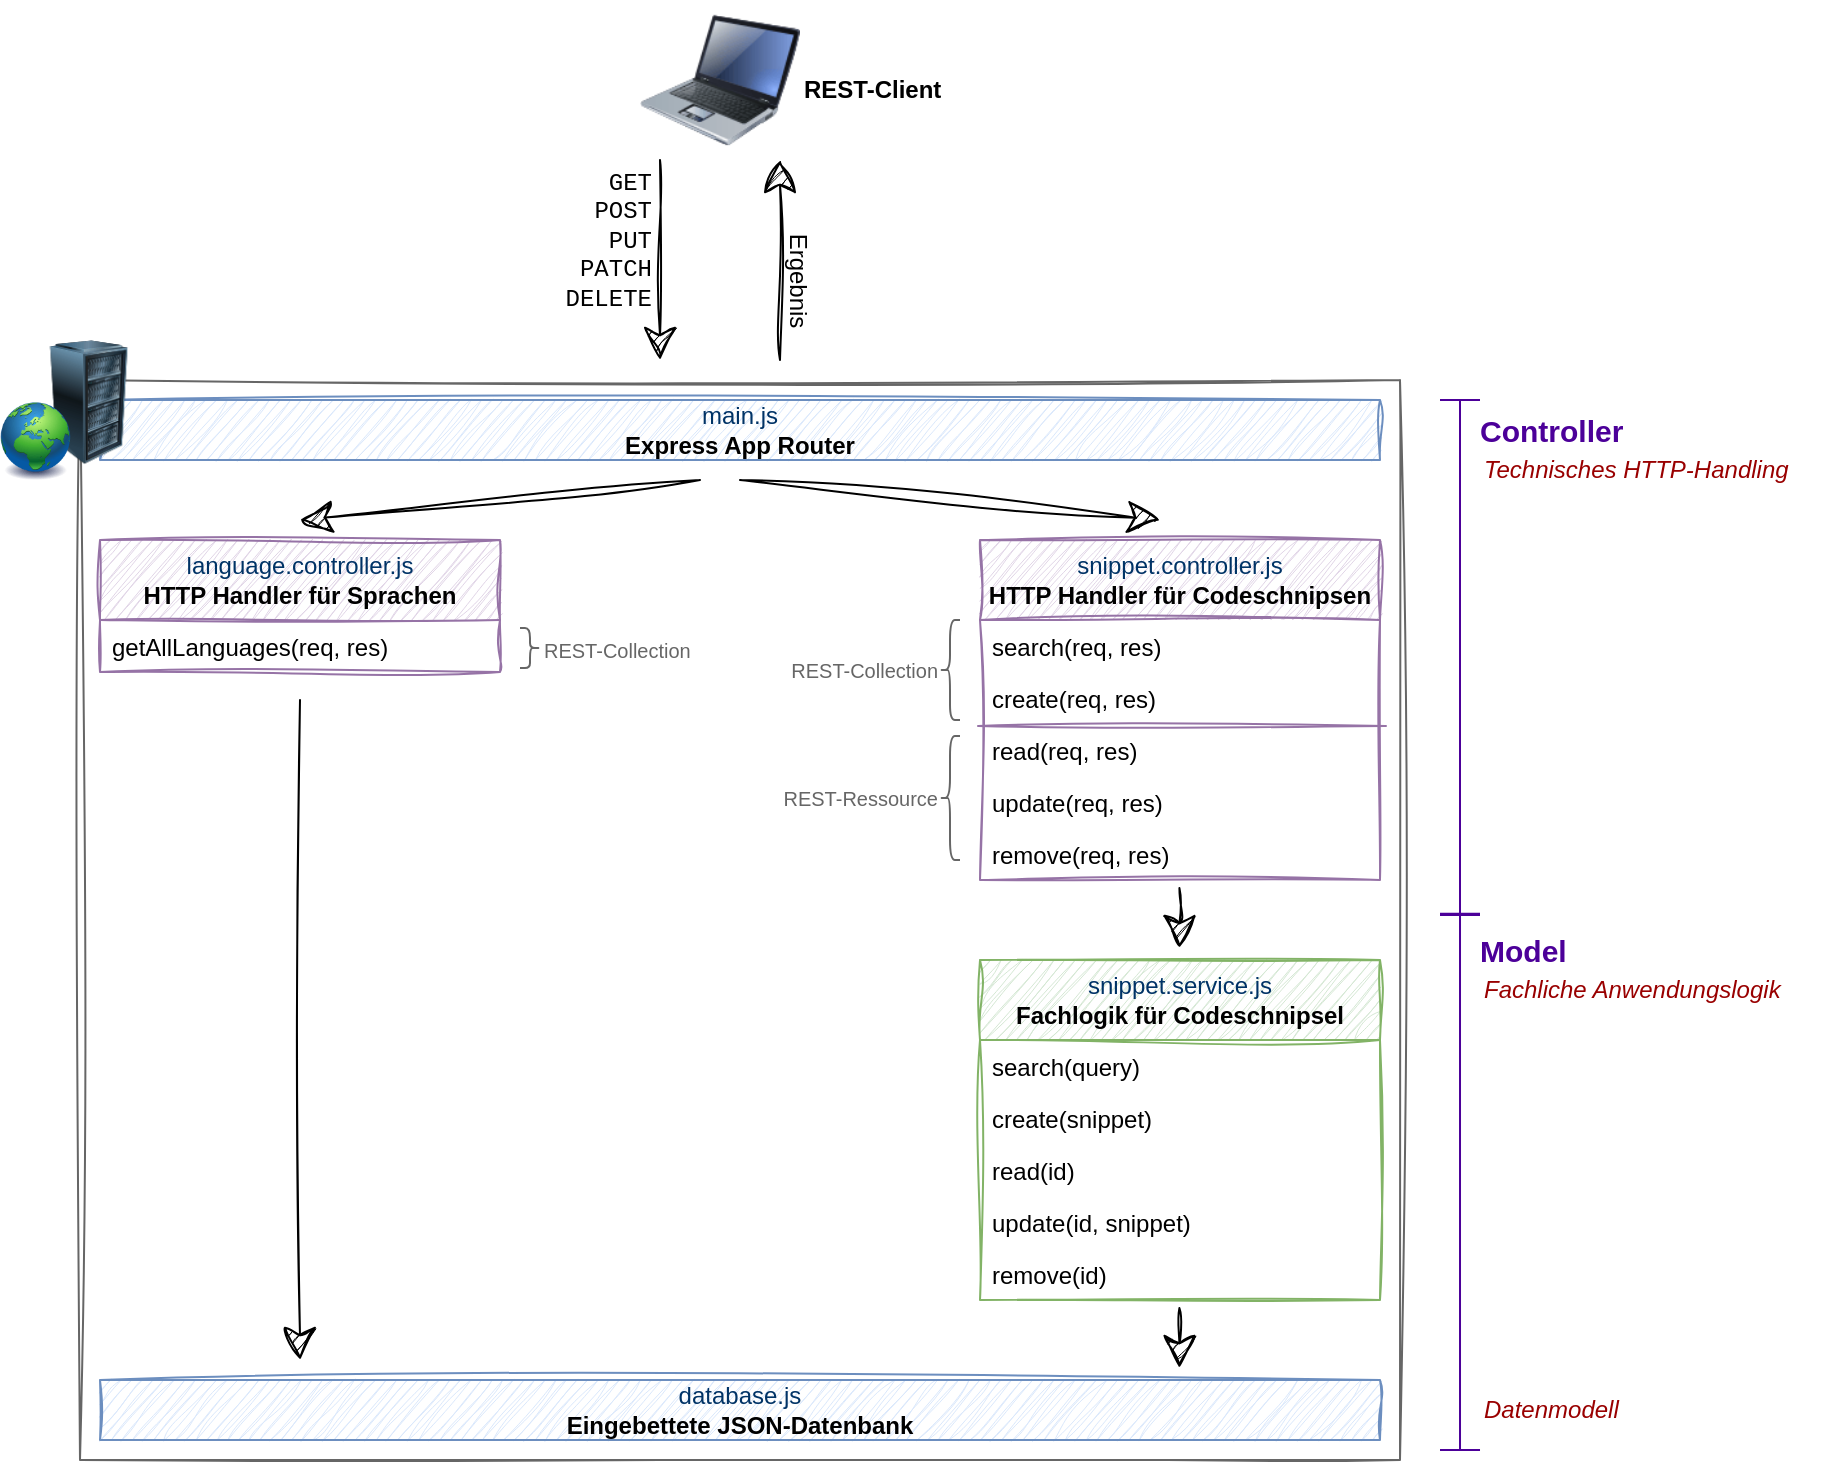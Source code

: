 <mxfile version="23.1.7" type="device">
  <diagram id="1JV1doHbeFtn5sFw_QAt" name="1">
    <mxGraphModel dx="2087" dy="885" grid="1" gridSize="10" guides="1" tooltips="1" connect="1" arrows="1" fold="1" page="0" pageScale="1" pageWidth="827" pageHeight="1169" math="0" shadow="0">
      <root>
        <mxCell id="0" />
        <mxCell id="1" parent="0" />
        <mxCell id="hrglLHFbYydijVb5h0Rf-2" value="" style="rounded=0;whiteSpace=wrap;html=1;fillColor=default;fontColor=#333333;strokeColor=#666666;gradientColor=none;sketch=1;curveFitting=1;jiggle=2;connectable=0;" vertex="1" parent="1">
          <mxGeometry x="30" y="200" width="660" height="540" as="geometry" />
        </mxCell>
        <mxCell id="lDC4hBJUyMG9qND6n75t-1" value="" style="image;html=1;image=img/lib/clip_art/computers/Laptop_128x128.png;flipH=1;" vertex="1" parent="1">
          <mxGeometry x="310" y="10" width="80" height="80" as="geometry" />
        </mxCell>
        <mxCell id="lDC4hBJUyMG9qND6n75t-2" value="REST-Client" style="text;html=1;align=left;verticalAlign=middle;resizable=0;points=[];autosize=1;strokeColor=none;fillColor=none;fontStyle=1" vertex="1" parent="1">
          <mxGeometry x="390" y="40" width="90" height="30" as="geometry" />
        </mxCell>
        <mxCell id="RajtyiHtLD2l0FPf-niU-12" value="&lt;div&gt;&lt;font color=&quot;#003366&quot;&gt;main.js&lt;/font&gt;&lt;/div&gt;&lt;div&gt;&lt;b&gt;Express App Router&lt;br&gt;&lt;/b&gt;&lt;/div&gt;" style="html=1;align=center;verticalAlign=middle;dashed=0;whiteSpace=wrap;fillColor=#dae8fc;strokeColor=#6c8ebf;shadow=0;sketch=1;curveFitting=1;jiggle=2;connectable=0;" vertex="1" parent="1">
          <mxGeometry x="40" y="210" width="640" height="30" as="geometry" />
        </mxCell>
        <mxCell id="L9pA1U7XB0M4pn75lFGJ-1" value="&lt;div&gt;&lt;span style=&quot;font-weight: normal;&quot;&gt;&lt;font color=&quot;#003366&quot;&gt;language.controller.js&lt;/font&gt;&lt;/span&gt;&lt;br&gt;&lt;/div&gt;&lt;div&gt;HTTP Handler für Sprachen&lt;br&gt;&lt;/div&gt;" style="swimlane;fontStyle=1;childLayout=stackLayout;horizontal=1;startSize=40;fillColor=#e1d5e7;horizontalStack=0;resizeParent=1;resizeParentMax=0;resizeLast=0;collapsible=0;marginBottom=0;whiteSpace=wrap;html=1;strokeColor=#9673a6;swimlaneFillColor=#FFFFFF;rounded=0;glass=0;shadow=0;sketch=1;curveFitting=1;jiggle=2;connectable=0;" vertex="1" parent="1">
          <mxGeometry x="40" y="280" width="200" height="66" as="geometry" />
        </mxCell>
        <mxCell id="L9pA1U7XB0M4pn75lFGJ-6" value="getAllLanguages(req, res)" style="text;strokeColor=none;fillColor=none;align=left;verticalAlign=top;spacingLeft=4;spacingRight=4;overflow=hidden;rotatable=0;points=[[0,0.5],[1,0.5]];portConstraint=eastwest;whiteSpace=wrap;html=1;sketch=1;curveFitting=1;jiggle=2;" vertex="1" parent="L9pA1U7XB0M4pn75lFGJ-1">
          <mxGeometry y="40" width="200" height="26" as="geometry" />
        </mxCell>
        <mxCell id="BOI3xLbNObTuYZvuKY5E-1" value="&lt;div&gt;&lt;span style=&quot;font-weight: normal;&quot;&gt;&lt;font color=&quot;#003366&quot;&gt;snippet.controller.js&lt;/font&gt;&lt;/span&gt;&lt;br&gt;&lt;/div&gt;&lt;div&gt;HTTP Handler für Codeschnipsen&lt;br&gt;&lt;/div&gt;" style="swimlane;fontStyle=1;childLayout=stackLayout;horizontal=1;startSize=40;fillColor=#e1d5e7;horizontalStack=0;resizeParent=1;resizeParentMax=0;resizeLast=0;collapsible=0;marginBottom=0;whiteSpace=wrap;html=1;strokeColor=#9673a6;swimlaneFillColor=#FFFFFF;rounded=0;shadow=0;glass=0;swimlaneLine=1;sketch=1;curveFitting=1;jiggle=2;connectable=0;" vertex="1" parent="1">
          <mxGeometry x="480" y="280" width="200" height="170" as="geometry" />
        </mxCell>
        <mxCell id="BOI3xLbNObTuYZvuKY5E-2" value="&lt;div&gt;search(req, res)&lt;/div&gt;" style="text;strokeColor=none;fillColor=none;align=left;verticalAlign=top;spacingLeft=4;spacingRight=4;overflow=hidden;rotatable=0;points=[[0,0.5],[1,0.5]];portConstraint=eastwest;whiteSpace=wrap;html=1;sketch=1;curveFitting=1;jiggle=2;" vertex="1" parent="BOI3xLbNObTuYZvuKY5E-1">
          <mxGeometry y="40" width="200" height="26" as="geometry" />
        </mxCell>
        <mxCell id="BOI3xLbNObTuYZvuKY5E-3" value="&lt;div&gt;create(req, res)&lt;/div&gt;" style="text;strokeColor=none;fillColor=none;align=left;verticalAlign=top;spacingLeft=4;spacingRight=4;overflow=hidden;rotatable=0;points=[[0,0.5],[1,0.5]];portConstraint=eastwest;whiteSpace=wrap;html=1;gradientColor=none;sketch=1;curveFitting=1;jiggle=2;" vertex="1" parent="BOI3xLbNObTuYZvuKY5E-1">
          <mxGeometry y="66" width="200" height="26" as="geometry" />
        </mxCell>
        <mxCell id="BOI3xLbNObTuYZvuKY5E-4" value="&lt;div&gt;read(req, res)&lt;/div&gt;" style="text;strokeColor=none;fillColor=none;align=left;verticalAlign=top;spacingLeft=4;spacingRight=4;overflow=hidden;rotatable=0;points=[[0,0.5],[1,0.5]];portConstraint=eastwest;whiteSpace=wrap;html=1;sketch=1;curveFitting=1;jiggle=2;" vertex="1" parent="BOI3xLbNObTuYZvuKY5E-1">
          <mxGeometry y="92" width="200" height="26" as="geometry" />
        </mxCell>
        <mxCell id="BOI3xLbNObTuYZvuKY5E-5" value="&lt;div&gt;update(req, res)&lt;/div&gt;" style="text;strokeColor=none;fillColor=none;align=left;verticalAlign=top;spacingLeft=4;spacingRight=4;overflow=hidden;rotatable=0;points=[[0,0.5],[1,0.5]];portConstraint=eastwest;whiteSpace=wrap;html=1;sketch=1;curveFitting=1;jiggle=2;" vertex="1" parent="BOI3xLbNObTuYZvuKY5E-1">
          <mxGeometry y="118" width="200" height="26" as="geometry" />
        </mxCell>
        <mxCell id="BOI3xLbNObTuYZvuKY5E-6" value="&lt;div&gt;remove(req, res)&lt;/div&gt;" style="text;strokeColor=none;fillColor=none;align=left;verticalAlign=top;spacingLeft=4;spacingRight=4;overflow=hidden;rotatable=0;points=[[0,0.5],[1,0.5]];portConstraint=eastwest;whiteSpace=wrap;html=1;sketch=1;curveFitting=1;jiggle=2;" vertex="1" parent="BOI3xLbNObTuYZvuKY5E-1">
          <mxGeometry y="144" width="200" height="26" as="geometry" />
        </mxCell>
        <mxCell id="LIBgxe_sLfWWHGZ5yxgo-1" value="" style="endArrow=none;html=1;rounded=0;entryX=1.015;entryY=-0.038;entryDx=0;entryDy=0;entryPerimeter=0;fillColor=#e1d5e7;strokeColor=#9673a6;sketch=1;curveFitting=1;jiggle=2;" edge="1" parent="BOI3xLbNObTuYZvuKY5E-1">
          <mxGeometry width="50" height="50" relative="1" as="geometry">
            <mxPoint x="-1" y="93" as="sourcePoint" />
            <mxPoint x="203" y="93.012" as="targetPoint" />
          </mxGeometry>
        </mxCell>
        <mxCell id="BOI3xLbNObTuYZvuKY5E-7" value="&lt;div&gt;&lt;span style=&quot;font-weight: normal;&quot;&gt;&lt;font color=&quot;#003366&quot;&gt;snippet.service.js&lt;/font&gt;&lt;/span&gt;&lt;br&gt;&lt;/div&gt;&lt;div&gt;Fachlogik für Codeschnipsel&lt;br&gt;&lt;/div&gt;" style="swimlane;fontStyle=1;childLayout=stackLayout;horizontal=1;startSize=40;fillColor=#d5e8d4;horizontalStack=0;resizeParent=1;resizeParentMax=0;resizeLast=0;collapsible=0;marginBottom=0;whiteSpace=wrap;html=1;strokeColor=#82b366;swimlaneFillColor=#FFFFFF;shadow=0;glass=0;sketch=1;curveFitting=1;jiggle=2;connectable=0;" vertex="1" parent="1">
          <mxGeometry x="480" y="490" width="200" height="170" as="geometry" />
        </mxCell>
        <mxCell id="BOI3xLbNObTuYZvuKY5E-8" value="&lt;div&gt;search(query)&lt;/div&gt;" style="text;strokeColor=none;fillColor=none;align=left;verticalAlign=top;spacingLeft=4;spacingRight=4;overflow=hidden;rotatable=0;points=[[0,0.5],[1,0.5]];portConstraint=eastwest;whiteSpace=wrap;html=1;shadow=1;sketch=1;curveFitting=1;jiggle=2;" vertex="1" parent="BOI3xLbNObTuYZvuKY5E-7">
          <mxGeometry y="40" width="200" height="26" as="geometry" />
        </mxCell>
        <mxCell id="BOI3xLbNObTuYZvuKY5E-9" value="&lt;div&gt;create(snippet)&lt;/div&gt;" style="text;strokeColor=none;fillColor=none;align=left;verticalAlign=top;spacingLeft=4;spacingRight=4;overflow=hidden;rotatable=0;points=[[0,0.5],[1,0.5]];portConstraint=eastwest;whiteSpace=wrap;html=1;gradientColor=none;sketch=1;curveFitting=1;jiggle=2;" vertex="1" parent="BOI3xLbNObTuYZvuKY5E-7">
          <mxGeometry y="66" width="200" height="26" as="geometry" />
        </mxCell>
        <mxCell id="BOI3xLbNObTuYZvuKY5E-10" value="&lt;div&gt;read(id)&lt;br&gt;&lt;/div&gt;" style="text;strokeColor=none;fillColor=none;align=left;verticalAlign=top;spacingLeft=4;spacingRight=4;overflow=hidden;rotatable=0;points=[[0,0.5],[1,0.5]];portConstraint=eastwest;whiteSpace=wrap;html=1;sketch=1;curveFitting=1;jiggle=2;" vertex="1" parent="BOI3xLbNObTuYZvuKY5E-7">
          <mxGeometry y="92" width="200" height="26" as="geometry" />
        </mxCell>
        <mxCell id="BOI3xLbNObTuYZvuKY5E-11" value="&lt;div&gt;update(id, snippet)&lt;/div&gt;" style="text;strokeColor=none;fillColor=none;align=left;verticalAlign=top;spacingLeft=4;spacingRight=4;overflow=hidden;rotatable=0;points=[[0,0.5],[1,0.5]];portConstraint=eastwest;whiteSpace=wrap;html=1;sketch=1;curveFitting=1;jiggle=2;" vertex="1" parent="BOI3xLbNObTuYZvuKY5E-7">
          <mxGeometry y="118" width="200" height="26" as="geometry" />
        </mxCell>
        <mxCell id="BOI3xLbNObTuYZvuKY5E-12" value="remove(id)" style="text;strokeColor=none;fillColor=none;align=left;verticalAlign=top;spacingLeft=4;spacingRight=4;overflow=hidden;rotatable=0;points=[[0,0.5],[1,0.5]];portConstraint=eastwest;whiteSpace=wrap;html=1;sketch=1;curveFitting=1;jiggle=2;" vertex="1" parent="BOI3xLbNObTuYZvuKY5E-7">
          <mxGeometry y="144" width="200" height="26" as="geometry" />
        </mxCell>
        <mxCell id="hrglLHFbYydijVb5h0Rf-1" value="&lt;div&gt;&lt;font color=&quot;#003366&quot;&gt;database.js&lt;/font&gt;&lt;/div&gt;&lt;div&gt;&lt;b&gt;Eingebettete JSON-Datenbank&lt;br&gt;&lt;/b&gt;&lt;/div&gt;" style="html=1;align=center;verticalAlign=middle;dashed=0;whiteSpace=wrap;fillColor=#dae8fc;strokeColor=#6c8ebf;shadow=0;sketch=1;curveFitting=1;jiggle=2;connectable=0;" vertex="1" parent="1">
          <mxGeometry x="40" y="700" width="640" height="30" as="geometry" />
        </mxCell>
        <mxCell id="nAUWIDWBLpGxP5DyQk3z-3" value="" style="group" vertex="1" connectable="0" parent="1">
          <mxGeometry x="-10" y="180" width="80" height="70" as="geometry" />
        </mxCell>
        <mxCell id="nAUWIDWBLpGxP5DyQk3z-1" value="" style="image;html=1;image=img/lib/clip_art/computers/Server_Rack_128x128.png" vertex="1" parent="nAUWIDWBLpGxP5DyQk3z-3">
          <mxGeometry x="8.889" width="71.111" height="62.222" as="geometry" />
        </mxCell>
        <mxCell id="nAUWIDWBLpGxP5DyQk3z-2" value="" style="image;html=1;image=img/lib/clip_art/general/Earth_globe_128x128.png" vertex="1" parent="nAUWIDWBLpGxP5DyQk3z-3">
          <mxGeometry y="31.111" width="35.556" height="38.889" as="geometry" />
        </mxCell>
        <mxCell id="V9Flt7uroU3u9hW9-WkU-1" value="" style="endArrow=classic;html=1;startSize=14;endSize=14;sourcePerimeterSpacing=8;targetPerimeterSpacing=8;rounded=0;exitX=0;exitY=1;exitDx=0;exitDy=0;sketch=1;curveFitting=1;jiggle=2;" edge="1" parent="1">
          <mxGeometry width="50" height="50" relative="1" as="geometry">
            <mxPoint x="320" y="90" as="sourcePoint" />
            <mxPoint x="320" y="190" as="targetPoint" />
          </mxGeometry>
        </mxCell>
        <mxCell id="V9Flt7uroU3u9hW9-WkU-2" value="&lt;div&gt;GET&lt;/div&gt;&lt;div&gt;POST&lt;/div&gt;&lt;div&gt;PUT&lt;/div&gt;&lt;div&gt;PATCH&lt;/div&gt;&lt;div&gt;DELETE&lt;br&gt;&lt;/div&gt;" style="text;html=1;align=right;verticalAlign=top;resizable=0;points=[];autosize=1;strokeColor=none;fillColor=none;fontFamily=Courier New;spacing=0;spacingRight=5;" vertex="1" parent="1">
          <mxGeometry x="250" y="90" width="70" height="80" as="geometry" />
        </mxCell>
        <mxCell id="oDxtv22jGNxKgUuoywhE-1" value="" style="endArrow=classic;html=1;startSize=14;endSize=14;sourcePerimeterSpacing=8;targetPerimeterSpacing=8;rounded=0;entryX=1;entryY=1;entryDx=0;entryDy=0;shadow=0;sketch=1;curveFitting=1;jiggle=2;" edge="1" parent="1">
          <mxGeometry width="50" height="50" relative="1" as="geometry">
            <mxPoint x="380" y="190" as="sourcePoint" />
            <mxPoint x="380" y="90" as="targetPoint" />
          </mxGeometry>
        </mxCell>
        <mxCell id="oDxtv22jGNxKgUuoywhE-2" value="Ergebnis" style="text;html=1;align=center;verticalAlign=top;resizable=0;points=[];autosize=1;strokeColor=none;fillColor=none;spacing=0;rotation=90;connectable=0;" vertex="1" parent="1">
          <mxGeometry x="356" y="140" width="70" height="20" as="geometry" />
        </mxCell>
        <mxCell id="TrVPR_A-0th3CWtzz5TY-1" value="" style="endArrow=classic;html=1;startSize=14;endSize=14;sourcePerimeterSpacing=8;targetPerimeterSpacing=8;rounded=0;sketch=1;curveFitting=1;jiggle=2;" edge="1" parent="1">
          <mxGeometry width="50" height="50" relative="1" as="geometry">
            <mxPoint x="340" y="250" as="sourcePoint" />
            <mxPoint x="140" y="270" as="targetPoint" />
          </mxGeometry>
        </mxCell>
        <mxCell id="TrVPR_A-0th3CWtzz5TY-2" value="" style="endArrow=classic;html=1;startSize=14;endSize=14;sourcePerimeterSpacing=8;targetPerimeterSpacing=8;rounded=0;sketch=1;curveFitting=1;jiggle=2;" edge="1" parent="1">
          <mxGeometry width="50" height="50" relative="1" as="geometry">
            <mxPoint x="360" y="250" as="sourcePoint" />
            <mxPoint x="570" y="270" as="targetPoint" />
          </mxGeometry>
        </mxCell>
        <mxCell id="TrVPR_A-0th3CWtzz5TY-4" value="" style="endArrow=classic;html=1;startSize=14;endSize=14;sourcePerimeterSpacing=8;targetPerimeterSpacing=8;rounded=0;sketch=1;curveFitting=1;jiggle=2;strokeColor=default;" edge="1" parent="1">
          <mxGeometry width="50" height="50" relative="1" as="geometry">
            <mxPoint x="140" y="360" as="sourcePoint" />
            <mxPoint x="140" y="690" as="targetPoint" />
          </mxGeometry>
        </mxCell>
        <mxCell id="TrVPR_A-0th3CWtzz5TY-5" value="" style="endArrow=classic;html=1;startSize=14;endSize=14;sourcePerimeterSpacing=8;targetPerimeterSpacing=8;rounded=0;sketch=1;curveFitting=1;jiggle=2;strokeColor=default;" edge="1" parent="1">
          <mxGeometry width="50" height="50" relative="1" as="geometry">
            <mxPoint x="579.71" y="664" as="sourcePoint" />
            <mxPoint x="579.71" y="694" as="targetPoint" />
          </mxGeometry>
        </mxCell>
        <mxCell id="TrVPR_A-0th3CWtzz5TY-6" value="" style="endArrow=classic;html=1;startSize=14;endSize=14;sourcePerimeterSpacing=8;targetPerimeterSpacing=8;rounded=0;sketch=1;curveFitting=1;jiggle=2;strokeColor=default;" edge="1" parent="1">
          <mxGeometry width="50" height="50" relative="1" as="geometry">
            <mxPoint x="579.71" y="454" as="sourcePoint" />
            <mxPoint x="579.71" y="484" as="targetPoint" />
          </mxGeometry>
        </mxCell>
        <mxCell id="1bGK6z1lO-5qIANBij3p-1" value="&lt;font style=&quot;font-size: 15px;&quot;&gt;Model&lt;/font&gt;" style="text;html=1;align=left;verticalAlign=middle;resizable=0;points=[];autosize=1;strokeColor=none;fillColor=none;fontSize=15;fontColor=#4C0099;fontStyle=1;rotation=0;spacing=0;" vertex="1" parent="1">
          <mxGeometry x="730" y="470" width="60" height="30" as="geometry" />
        </mxCell>
        <mxCell id="1bGK6z1lO-5qIANBij3p-2" value="" style="shape=crossbar;whiteSpace=wrap;html=1;rounded=1;fontSize=9;strokeColor=#4C0099;fillColor=#e1d5e7;rotation=90;" vertex="1" parent="1">
          <mxGeometry x="585.94" y="590.94" width="268.13" height="20" as="geometry" />
        </mxCell>
        <mxCell id="1bGK6z1lO-5qIANBij3p-3" value="" style="shape=crossbar;whiteSpace=wrap;html=1;rounded=1;fontSize=9;strokeColor=#4C0099;fillColor=#e1d5e7;rotation=90;" vertex="1" parent="1">
          <mxGeometry x="591.25" y="328.75" width="257.5" height="20" as="geometry" />
        </mxCell>
        <mxCell id="1bGK6z1lO-5qIANBij3p-4" value="Controller" style="text;html=1;align=left;verticalAlign=middle;resizable=0;points=[];autosize=1;strokeColor=none;fillColor=none;fontSize=15;fontColor=#4C0099;fontStyle=1;rotation=0;spacing=0;" vertex="1" parent="1">
          <mxGeometry x="730" y="210" width="90" height="30" as="geometry" />
        </mxCell>
        <mxCell id="d6gs-xOr4L5Z6wfExUPK-1" value="Technisches HTTP-Handling" style="text;html=1;align=left;verticalAlign=middle;resizable=0;points=[];autosize=1;strokeColor=none;fillColor=none;fontStyle=2;fontColor=#990000;" vertex="1" parent="1">
          <mxGeometry x="730" y="230" width="170" height="30" as="geometry" />
        </mxCell>
        <mxCell id="gkvGDQcDvzi1lkFAmlw5-1" value="Fachliche Anwendungslogik" style="text;html=1;align=left;verticalAlign=middle;resizable=0;points=[];autosize=1;strokeColor=none;fillColor=none;fontStyle=2;fontColor=#990000;" vertex="1" parent="1">
          <mxGeometry x="730" y="490" width="170" height="30" as="geometry" />
        </mxCell>
        <mxCell id="gkvGDQcDvzi1lkFAmlw5-2" value="Datenmodell" style="text;html=1;align=left;verticalAlign=middle;resizable=0;points=[];autosize=1;strokeColor=none;fillColor=none;fontStyle=2;fontColor=#990000;" vertex="1" parent="1">
          <mxGeometry x="730" y="700" width="90" height="30" as="geometry" />
        </mxCell>
        <mxCell id="LIBgxe_sLfWWHGZ5yxgo-2" value="REST-Collection" style="text;html=1;align=right;verticalAlign=middle;resizable=0;points=[];autosize=1;strokeColor=none;fillColor=none;fontColor=#666666;fontSize=10;" vertex="1" parent="1">
          <mxGeometry x="360" y="330" width="100" height="30" as="geometry" />
        </mxCell>
        <mxCell id="LIBgxe_sLfWWHGZ5yxgo-3" value="REST-Ressource" style="text;html=1;align=right;verticalAlign=middle;resizable=0;points=[];autosize=1;strokeColor=none;fillColor=none;fontColor=#666666;fontSize=10;" vertex="1" parent="1">
          <mxGeometry x="360" y="394" width="100" height="30" as="geometry" />
        </mxCell>
        <mxCell id="LIBgxe_sLfWWHGZ5yxgo-4" value="" style="shape=curlyBracket;whiteSpace=wrap;html=1;rounded=1;flipH=1;labelPosition=right;verticalLabelPosition=middle;align=left;verticalAlign=middle;strokeColor=#666666;" vertex="1" parent="1">
          <mxGeometry x="250" y="324" width="10" height="20" as="geometry" />
        </mxCell>
        <mxCell id="LIBgxe_sLfWWHGZ5yxgo-6" value="" style="shape=curlyBracket;whiteSpace=wrap;html=1;rounded=1;labelPosition=left;verticalLabelPosition=middle;align=right;verticalAlign=middle;strokeColor=#666666;" vertex="1" parent="1">
          <mxGeometry x="460" y="320" width="10" height="50" as="geometry" />
        </mxCell>
        <mxCell id="LIBgxe_sLfWWHGZ5yxgo-7" value="" style="shape=curlyBracket;whiteSpace=wrap;html=1;rounded=1;labelPosition=left;verticalLabelPosition=middle;align=right;verticalAlign=middle;strokeColor=#666666;" vertex="1" parent="1">
          <mxGeometry x="460" y="378" width="10" height="62" as="geometry" />
        </mxCell>
        <mxCell id="LIBgxe_sLfWWHGZ5yxgo-8" value="REST-Collection" style="text;html=1;align=left;verticalAlign=middle;resizable=0;points=[];autosize=1;strokeColor=none;fillColor=none;fontColor=#666666;fontSize=10;" vertex="1" parent="1">
          <mxGeometry x="260" y="320" width="100" height="30" as="geometry" />
        </mxCell>
      </root>
    </mxGraphModel>
  </diagram>
</mxfile>
